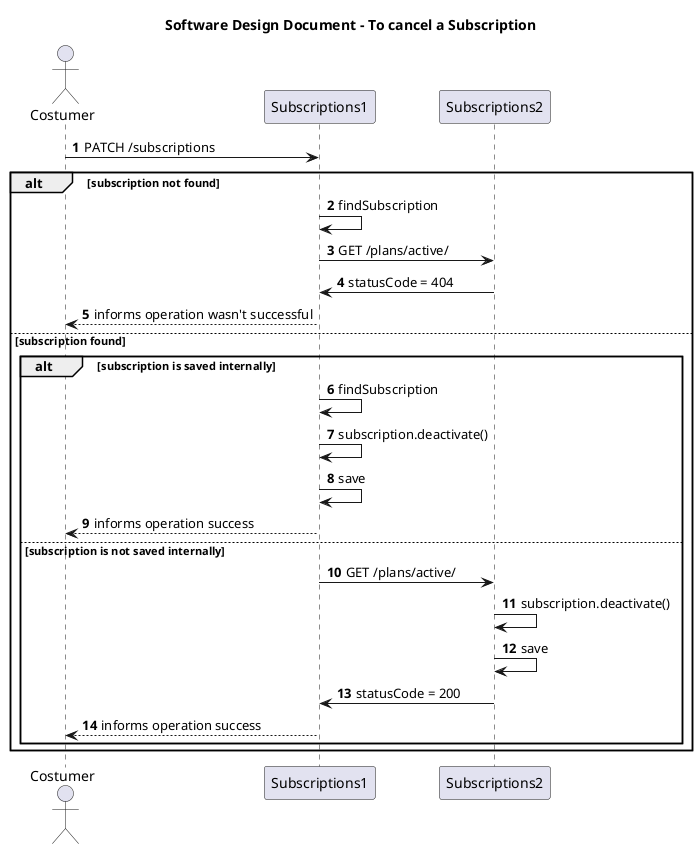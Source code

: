 @startuml
'autocomplete on
autonumber

title Software Design Document - To cancel a Subscription

actor "Costumer" as Ac
participant "Subscriptions1" as Sys
participant "Subscriptions2" as Sys2


Ac -> Sys : PATCH /subscriptions

alt subscription not found
Sys -> Sys : findSubscription


Sys -> Sys2  : GET /plans/active/

Sys2 -> Sys  : statusCode = 404

Sys --> Ac : informs operation wasn't successful

else subscription found


alt subscription is saved internally


Sys -> Sys : findSubscription

Sys -> Sys : subscription.deactivate()
Sys -> Sys : save

Sys --> Ac : informs operation success

else subscription is not saved internally

Sys -> Sys2  : GET /plans/active/

Sys2 -> Sys2 : subscription.deactivate()
Sys2 -> Sys2 : save

Sys2 -> Sys  : statusCode = 200


Sys --> Ac : informs operation success


end

end










@enduml

